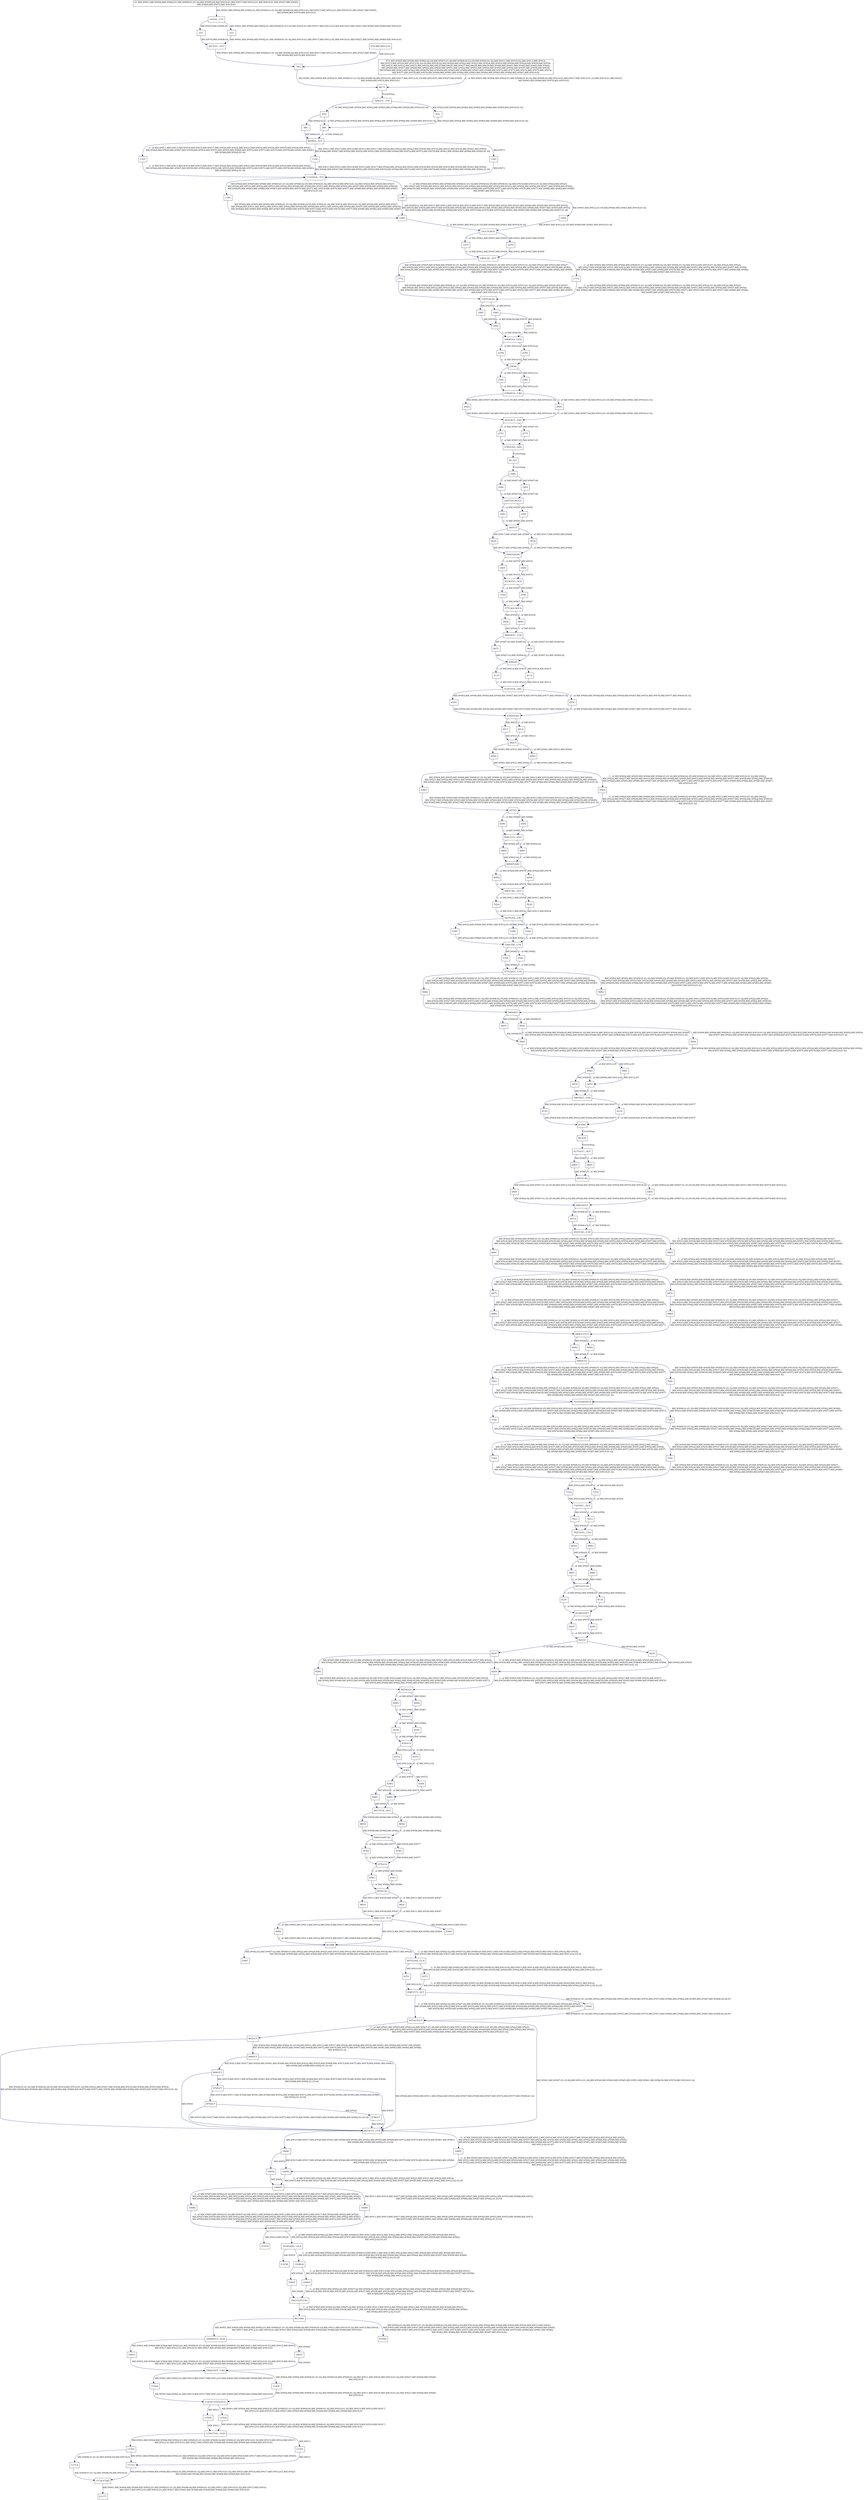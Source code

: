 digraph G {
  "865A" [shape=box, ];
  "1170C" [shape=box, ];
  "441T" [shape=box, ];
  "879TCAC" [shape=box, ];
  "339C" [shape=box, ];
  "184C" [shape=box, ];
  "185C" [shape=box, ];
  "350T" [shape=box, ];
  "S1-MICA*001;MICA*004;MICA*002:01;MICA*008:01:01-02;MICA*008:04;MICA*010:01;MICA*017;MICA*012:01;MICA*018:01;MICA*027;MICA*045;
MICA*069;MICA*070;MICA*019:01" [
  shape=box, ];
  "110T" [shape=box, ];
  "651A" [shape=box, ];
  "865G" [shape=box, ];
  "539CTAT...CTA" [shape=box, ];
  "883G" [shape=box, ];
  "733C" [shape=box, ];
  "522A" [shape=box, ];
  "140A" [shape=box, ];
  "495G" [shape=box, ];
  "263GACT...GAA" [shape=box, ];
  "343G" [shape=box, ];
  "613G" [shape=box, ];
  "435G" [shape=box, ];
  "1092GAGT...CAG" [shape=box, ];
  "645T" [shape=box, ];
  "761C" [shape=box, ];
  "874A" [shape=box, ];
  "824A" [shape=box, ];
  "700T" [shape=box, ];
  "833A" [shape=box, ];
  "457TG" [shape=box, ];
  "874G" [shape=box, ];
  "820T" [shape=box, ];
  "689GCTTCT" [shape=box, ];
  "139T" [shape=box, ];
  "966GCT" [shape=box, ];
  "825AGGA" [shape=box, ];
  "824G" [shape=box, ];
  "688A" [shape=box, ];
  "806T" [shape=box, ];
  "239AAGA...CAG" [shape=box, ];
  "840T" [shape=box, ];
  "70G" [shape=box, ];
  "1049AGCT...GGA" [shape=box, ];
  "688G" [shape=box, ];
  "652TCAG...CAT" [shape=box, ];
  "1006TC" [shape=box, ];
  "667ACCG...TTC" [shape=box, ];
  "884CTGT...TCT" [shape=box, ];
  "523TGAA...CAC" [shape=box, ];
  "488A" [shape=box, ];
  "E1019" [shape=box, ];
  "829G" [shape=box, ];
  "717CTGG...GGG" [shape=box, ];
  "695G" [shape=box, ];
  "838A" [shape=box, ];
  "813C" [shape=box, ];
  "444A" [shape=box, ];
  "598TAGT...GAA" [shape=box, ];
  "329C" [shape=box, ];
  "804A" [shape=box, ];
  "177A" [shape=box, ];
  "830AGG" [shape=box, ];
  "696TCCC" [shape=box, ];
  "407T" [shape=box, ];
  "488C" [shape=box, ];
  "B4-1048" [shape=box, ];
  "1170T" [shape=box, ];
  "895G" [shape=box, ];
  "456G" [shape=box, ];
  "B3-896" [shape=box, ];
  "88T" [shape=box, ];
  "1040T" [shape=box, ];
  "617TGCC...ACC" [shape=box, ];
  "957GCTGCT" [shape=box, ];
  "807GGCCAC" [shape=box, ];
  "875GCA" [shape=box, ];
  "412GGGA...AAC" [shape=box, ];
  "1142A" [shape=box, ];
  "186AGAA...GGG" [shape=box, ];
  "805G" [shape=box, ];
  "595G" [shape=box, ];
  "238T" [shape=box, ];
  "597A" [shape=box, ];
  "351AGGG...ACA" [shape=box, ];
  "147T" [shape=box, ];
  "1005A" [shape=box, ];
  "711ACTGA" [shape=box, ];
  "1040G" [shape=box, ];
  "21T" [shape=box, ];
  "878C" [shape=box, ];
  "700C" [shape=box, ];
  "588A" [shape=box, ];
  "344GGAGAT" [shape=box, ];
  "597G" [shape=box, ];
  "E897" [shape=box, ];
  "235A" [shape=box, ];
  "829A" [shape=box, ];
  "1004C" [shape=box, ];
  "613C" [shape=box, ];
  "386GAGC...CTA" [shape=box, ];
  "B2-616" [shape=box, ];
  "1019GAAG...GCA" [shape=box, ];
  "328G" [shape=box, ];
  "277C" [shape=box, ];
  "1091C" [shape=box, ];
  "687T" [shape=box, ];
  "821GC" [shape=box, ];
  "701GGAATATCA" [shape=box, ];
  "1041GGTCCAG" [shape=box, ];
  "841TTCA...AGC" [shape=box, ];
  "883C" [shape=box, ];
  "436TGGAG" [shape=box, ];
  "666C" [shape=box, ];
  "1009GTTGTTGTAA" [shape=box, ];
  "444G" [shape=box, ];
  "148ACAT...GCT" [shape=box, ];
  "814AGGATT" [shape=box, ];
  "823C" [shape=box, ];
  "645C" [shape=box, ];
  "978GCT" [shape=box, ];
  "820C" [shape=box, ];
  "1171A" [shape=box, ];
  "1005G" [shape=box, ];
  "147G" [shape=box, ];
  "834GCA" [shape=box, ];
  "839G" [shape=box, ];
  "593T" [shape=box, ];
  "938GTTT...GCT" [shape=box, ];
  "411G" [shape=box, ];
  "88C" [shape=box, ];
  "1091T" [shape=box, ];
  "641GCAG" [shape=box, ];
  "238C" [shape=box, ];
  "839A" [shape=box, ];
  "110G" [shape=box, ];
  "1143TCTTGGGTCC" [shape=box, ];
  "262A" [shape=box, ];
  "385A" [shape=box, ];
  "956G" [shape=box, ];
  "376A" [shape=box, ];
  "687C" [shape=box, ];
  "87G" [shape=box, ];
  "646GAGGC" [shape=box, ];
  "1153G" [shape=box, ];
  "460CCCA...GGC" [shape=box, ];
  "937C" [shape=box, ];
  "22CTGC...GCT" [shape=box, ];
  "593C" [shape=box, ];
  "897GGAA...CCA" [shape=box, ];
  "837A" [shape=box, ];
  "495A" [shape=box, ];
  "1008C" [shape=box, ];
  "538T" [shape=box, ];
  "588G" [shape=box, ];
  "E1049" [shape=box, ];
  "695A" [shape=box, ];
  "1171G" [shape=box, ];
  "E1177" [shape=box, ];
  "716G" [shape=box, ];
  "496TCAG...GCC" [shape=box, ];
  "963GCT" [shape=box, ];
  "E1038" [shape=box, ];
  "878T" [shape=box, ];
  "804G" [shape=box, ];
  "441A" [shape=box, ];
  "489ATGAAC" [shape=box, ];
  "376G" [shape=box, ];
  "594A" [shape=box, ];
  "139C" [shape=box, ];
  "89TATA...TCC" [shape=box, ];
  "823G" [shape=box, ];
  "B1-327" [shape=box, ];
  "640T" [shape=box, ];
  "277T" [shape=box, ];
  "716C" [shape=box, ];
  "340TCC" [shape=box, ];
  "141CTGAGG" [shape=box, ];
  "278GGAA...AAG" [shape=box, ];
  "459C" [shape=box, ];
  "937T" [shape=box, ];
  "330TTGCATTCC" [shape=box, ];
  "177G" [shape=box, ];
  "350G" [shape=box, ];
  "866GGAATCAC" [shape=box, ];
  "184G" [shape=box, ];
  "666T" [shape=box, ];
  "833C" [shape=box, ];
  "87C" [shape=box, ];
  "538G" [shape=box, ];
  "B0-71" [shape=box, ];
  "522G" [shape=box, ];
  "614AG" [shape=box, ];
  "1ATGG...CTT" [shape=box, ];
  "806C" [shape=box, ];
  "762GGGG...CTG" [shape=box, ];
  "710C" [shape=box, ];
  "S70-MICA*012:03" [shape=box, ];
  "459T" [shape=box, ];
  "385G" [shape=box, ];
  "S71-MICA*005;MICA*006;MICA*002:02-04;MICA*007:01-06;MICA*008:02-03,05;MICA*009:01-02;MICA*011;MICA*010:02;MICA*013;MICA*014;
MICA*015;MICA*016;MICA*012:02,04-05;MICA*018:02;MICA*020;MICA*022;MICA*023;MICA*024;MICA*025;MICA*026;MICA*028;MICA*029;MICA*030;
MICA*031;MICA*032;MICA*033;MICA*034;MICA*035;MICA*036;MICA*037;MICA*038;MICA*039;MICA*040;MICA*041;MICA*042;MICA*043;MICA*044;
MICA*046;MICA*047;MICA*048;MICA*049;MICA*050;MICA*051;MICA*052;MICA*053;MICA*054;MICA*055;MICA*056;MICA*057;MICA*058;MICA*059;
MICA*060;MICA*061;MICA*062;MICA*063N;MICA*064N;MICA*065;MICA*066;MICA*067;MICA*068;MICA*072;MICA*073;MICA*074;MICA*075;MICA*076;
MICA*077;MICA*078;MICA*079;MICA*080;MICA*081;MICA*082;MICA*083;MICA*084;MICA*085;MICA*086;MICA*087;MICA*019:02" [
  shape=box, ];
  "1172CCTAG" [shape=box, ];
  "235G" [shape=box, ];
  "594G" [shape=box, ];
  "1142C" [shape=box, ];
  "377CAGCACCA" [shape=box, ];
  "236AA" [shape=box, ];
  "710T" [shape=box, ];
  "1153A" [shape=box, ];
  "733G" [shape=box, ];
  "407C" [shape=box, ];
  "1008T" [shape=box, ];
  "975GCT" [shape=box, ];
  "E895" [shape=box, ];
  "813T" [shape=box, ];
  "589AATC" [shape=box, ];
  "761G" [shape=box, ];
  "140G" [shape=box, ];
  "329T" [shape=box, ];
  "185T" [shape=box, ];
  "411A" [shape=box, ];
  "576T" [shape=box, ];
  "840G" [shape=box, ];
  "110C" [shape=box, ];
  "651C" [shape=box, ];
  "442CT" [shape=box, ];
  "837G" [shape=box, ];
  "1154CTGG...GGG" [shape=box, ];
  "435C" [shape=box, ];
  "538A" [shape=box, ];
  "1004T" [shape=box, ];
  "343A" [shape=box, ];
  "596C" [shape=box, ];
  "262G" [shape=box, ];
  "596T" [shape=box, ];
  "21C" [shape=box, ];
  "456A" [shape=box, ];
  "969GCT" [shape=box, ];
  "972GCT" [shape=box, ];
  "408GAT" [shape=box, ];
  "981ATTT...CTA" [shape=box, ];
  "111GGGA...TCT" [shape=box, ];
  "72AGCC...TTC" [shape=box, ];
  "576C" [shape=box, ];
  "640C" [shape=box, ];
  "178TGACAG" [shape=box, ];
  "339T" [shape=box, ];
  "1038GA" [shape=box, ];
  "577GGCG...CTA" [shape=box, ];
  "734TATC...AGT" [shape=box, ];
  "445AGGA...ACA" [shape=box, ];
  
  
  edge [color="#001267", ];
  "865A" -> "866GGAATCAC" [label="MICA*058;MICA*060;MICA*062", ];
  "1170C" -> "1171A" [label="MICA*008:01:01-02;MICA*008:04;MICA*018:01", ];
  "1170C" -> "1171G" [label="MICA*001;MICA*004;MICA*006;MICA*002:01;MICA*009:01-02;MICA*010:01-02;MICA*015;MICA*016;MICA*017;MICA*012:01;MICA*027;MICA*045;
MICA*048;MICA*049;MICA*068;MICA*069;MICA*019:01",
                      ];
  "441T" -> "442CT" [label="MICA*033", ];
  "879TCAC" -> "883C" [label="C. of MICA*011;MICA*030;MICA*047", ];
  "879TCAC" -> "883G" [label="MICA*011;MICA*030;MICA*047", ];
  "339C" -> "340TCC" [label="C. of MICA*050", ];
  "184C" -> "185C" [label="MICA*070", ];
  "185C" -> "186AGAA...GGG" [label="C. of MICA*063N", ];
  "350T" -> "351AGGG...ACA" [label="C. of MICA*074", ];
  "S1-MICA*001;MICA*004;MICA*002:01;MICA*008:01:01-02;MICA*008:04;MICA*010:01;MICA*017;MICA*012:01;MICA*018:01;MICA*027;MICA*045;
MICA*069;MICA*070;MICA*019:01" -> "1ATGG...CTT" [
  label="MICA*001;MICA*004;MICA*002:01;MICA*008:01:01-02;MICA*008:04;MICA*010:01;MICA*017;MICA*012:01;MICA*018:01;MICA*027;MICA*045;
MICA*069;MICA*070;MICA*019:01",
  ];
  "110T" -> "111GGGA...TCT" [label="C. of MICA*011;MICA*013;MICA*014;MICA*015;MICA*017;MICA*020;MICA*022;MICA*023;MICA*030;MICA*034;MICA*035;MICA*036;MICA*041;
MICA*044;MICA*046;MICA*047;MICA*050;MICA*052;MICA*053;MICA*055;MICA*068;MICA*072;MICA*073;MICA*075;MICA*078;MICA*081;MICA*083;
MICA*086;MICA*002:01-04",
                             ];
  "651A" -> "652TCAG...CAT" [label="MICA*008:03", ];
  "865G" -> "866GGAATCAC" [label="C. of MICA*058;MICA*060;MICA*062", ];
  "539CTAT...CTA" -> "576C" [label="C. of MICA*082", ];
  "539CTAT...CTA" -> "576T" [label="MICA*082", ];
  "883G" -> "884CTGT...TCT" [label="MICA*011;MICA*030;MICA*047", ];
  "733C" -> "734TATC...AGT" [label="MICA*016;MICA*039", ];
  "522A" -> "523TGAA...CAC" [label="C. of MICA*011;MICA*034", ];
  "140A" -> "141CTGAGG" [label="MICA*001;MICA*012:01-05;MICA*060;MICA*061;MICA*018:01-02",
                         ];
  "495G" -> "496TCAG...GCC" [label="C. of MICA*029;MICA*078", ];
  "263GACT...GAA" -> "277C" [label="C. of MICA*007:05", ];
  "263GACT...GAA" -> "277T" [label="MICA*007:05", ];
  "343G" -> "344GGAGAT" [label="MICA*017;MICA*083;MICA*084", ];
  "613G" -> "614AG" [label="MICA*004;MICA*014;MICA*032;MICA*044;MICA*067;MICA*077",
                     ];
  "435G" -> "436TGGAG" [label="MICA*004;MICA*006;MICA*044;MICA*049;MICA*067;MICA*074;MICA*076;MICA*077;MICA*009:01-02",
                        ];
  "1092GAGT...CAG" -> "1142A" [label="MICA*001;MICA*002:01;MICA*015;MICA*017;MICA*012:01;MICA*045;MICA*068;MICA*069;MICA*018:01",
                               ];
  "1092GAGT...CAG" -> "1142C" [label="MICA*004;MICA*006;MICA*008:01:01-02;MICA*008:04;MICA*009:01-02;MICA*011;MICA*016;MICA*010:01-02;MICA*027;MICA*048;MICA*049;
MICA*019:01",
                               ];
  "645T" -> "646GAGGC" [label="MICA*002:02;MICA*007:01,03,05-06;MICA*012:04;MICA*026;MICA*045;MICA*051;MICA*059;MICA*079;MICA*018:02",
                        ];
  "761C" -> "762GGGG...CTG" [label="MICA*056", ];
  "874A" -> "875GCA" [label="C. of MICA*054;MICA*077", ];
  "824A" -> "825AGGA" [label="C. of MICA*005;MICA*008:01:01-02;MICA*008:02-05;MICA*013;MICA*016;MICA*010:01-02;MICA*022;MICA*027;MICA*033;MICA*035;MICA*037;
MICA*039;MICA*042;MICA*048;MICA*053;MICA*054;MICA*056;MICA*058;MICA*062;MICA*063N;MICA*064N;MICA*065;MICA*066;MICA*069;MICA*070;
MICA*073;MICA*076;MICA*080;MICA*082;MICA*085;MICA*087;MICA*019:01-02",
                       ];
  "700T" -> "701GGAATATCA" [label="C. of MICA*004;MICA*005;MICA*006;MICA*008:01:01-02;MICA*008:02-05;MICA*009:01-02;MICA*016;MICA*010:01-02;MICA*022;MICA*024;
MICA*027;MICA*033;MICA*034;MICA*035;MICA*037;MICA*038;MICA*039;MICA*042;MICA*044;MICA*048;MICA*049;MICA*053;MICA*054;MICA*056;
MICA*057;MICA*058;MICA*062;MICA*063N;MICA*064N;MICA*065;MICA*066;MICA*067;MICA*069;MICA*070;MICA*073;MICA*074;MICA*076;MICA*077;
MICA*080;MICA*082;MICA*085;MICA*087;MICA*019:01-02",
                            ];
  "833A" -> "834GCA" [label="C. of MICA*066", ];
  "457TG" -> "459C" [label="C. of MICA*086", ];
  "457TG" -> "459T" [label="MICA*086", ];
  "874G" -> "875GCA" [label="MICA*054;MICA*077", ];
  "820T" -> "821GC" [label="C. of MICA*079", ];
  "689GCTTCT" -> "695A" [label="C. of MICA*046", ];
  "689GCTTCT" -> "695G" [label="MICA*046", ];
  "139T" -> "140G" [label="MICA*004;MICA*005;MICA*006;MICA*008:01:01-02;MICA*008:02-05;MICA*009:01-02;MICA*016;MICA*010:01-02;MICA*024;MICA*025;MICA*027;
MICA*028;MICA*031;MICA*032;MICA*033;MICA*042;MICA*048;MICA*049;MICA*051;MICA*054;MICA*056;MICA*057;MICA*058;MICA*062;MICA*063N;
MICA*064N;MICA*065;MICA*066;MICA*067;MICA*069;MICA*070;MICA*073;MICA*074;MICA*076;MICA*077;MICA*080;MICA*082;MICA*085;MICA*087;
MICA*019:01-02",
                    ];
  "966GCT" -> "969GCT" [label="MICA*015;MICA*017;MICA*020;MICA*041;MICA*046;MICA*050;MICA*052;MICA*055;MICA*068;MICA*072;MICA*075;MICA*078;MICA*081;MICA*083;
MICA*084;MICA*086;MICA*002:01,03-04",
                        ];
  "966GCT" -> "981ATTT...CTA" [label="MICA*004;MICA*006;MICA*011;MICA*026;MICA*030;MICA*047;MICA*049;MICA*067;MICA*074;MICA*077;MICA*009:01-02",
                               ];
  "825AGGA" -> "829A" [label="MICA*061", ];
  "825AGGA" -> "829G" [label="C. of MICA*061", ];
  "824G" -> "825AGGA" [label="MICA*005;MICA*008:01:01-02;MICA*008:02-05;MICA*013;MICA*016;MICA*010:01-02;MICA*022;MICA*027;MICA*033;MICA*035;MICA*037;MICA*039;
MICA*042;MICA*048;MICA*053;MICA*054;MICA*056;MICA*058;MICA*062;MICA*063N;MICA*064N;MICA*065;MICA*066;MICA*069;MICA*070;MICA*073;
MICA*076;MICA*080;MICA*082;MICA*085;MICA*087;MICA*019:01-02",
                       ];
  "688A" -> "689GCTTCT" [label="MICA*004;MICA*005;MICA*006;MICA*008:01:01-02;MICA*008:02-05;MICA*009:01-02;MICA*016;MICA*010:01-02;MICA*022;MICA*024;MICA*027;
MICA*033;MICA*034;MICA*035;MICA*037;MICA*038;MICA*039;MICA*042;MICA*044;MICA*048;MICA*049;MICA*053;MICA*054;MICA*056;MICA*057;
MICA*058;MICA*062;MICA*063N;MICA*064N;MICA*065;MICA*066;MICA*067;MICA*069;MICA*070;MICA*073;MICA*074;MICA*076;MICA*077;MICA*080;
MICA*082;MICA*085;MICA*087;MICA*019:01-02",
                         ];
  "806T" -> "807GGCCAC" [label="C. of MICA*081", ];
  "239AAGA...CAG" -> "262A" [label="MICA*001;MICA*007:04;MICA*012:01-05;MICA*060;MICA*061;MICA*018:01-02",
                             ];
  "239AAGA...CAG" -> "262G" [label="C. of MICA*001;MICA*007:04;MICA*012:01-05;MICA*060;MICA*061;MICA*018:01-02",
                             ];
  "840T" -> "841TTCA...AGC" [label="MICA*043", ];
  "70G" -> "B0-71" [label="MICA*001;MICA*004;MICA*002:01;MICA*008:01:01-02;MICA*008:04;MICA*010:01;MICA*017;MICA*012:01,03;MICA*018:01;MICA*027;MICA*045;
MICA*069;MICA*070;MICA*019:01",
                    ];
  "1049AGCT...GGA" -> "1091C" [label="MICA*001;MICA*004;MICA*006;MICA*002:01;MICA*008:01:01-02;MICA*008:04;MICA*009:01-02;MICA*011;MICA*010:01-02;MICA*015;MICA*016;
MICA*017;MICA*012:01;MICA*018:01;MICA*027;MICA*045;MICA*048;MICA*068;MICA*069;MICA*019:01",
                               ];
  "1049AGCT...GGA" -> "1091T" [label="MICA*049", ];
  "688G" -> "689GCTTCT" [label="C. of MICA*004;MICA*005;MICA*006;MICA*008:01:01-02;MICA*008:02-05;MICA*009:01-02;MICA*016;MICA*010:01-02;MICA*022;MICA*024;
MICA*027;MICA*033;MICA*034;MICA*035;MICA*037;MICA*038;MICA*039;MICA*042;MICA*044;MICA*048;MICA*049;MICA*053;MICA*054;MICA*056;
MICA*057;MICA*058;MICA*062;MICA*063N;MICA*064N;MICA*065;MICA*066;MICA*067;MICA*069;MICA*070;MICA*073;MICA*074;MICA*076;MICA*077;
MICA*080;MICA*082;MICA*085;MICA*087;MICA*019:01-02",
                         ];
  "652TCAG...CAT" -> "666C" [label="MICA*004;MICA*006;MICA*008:01:01-02;MICA*008:02-05;MICA*009:01-02;MICA*016;MICA*010:01-02;MICA*022;MICA*024;MICA*027;MICA*033;
MICA*034;MICA*035;MICA*037;MICA*038;MICA*039;MICA*042;MICA*044;MICA*048;MICA*049;MICA*053;MICA*054;MICA*056;MICA*057;MICA*058;
MICA*062;MICA*063N;MICA*064N;MICA*065;MICA*066;MICA*067;MICA*069;MICA*070;MICA*073;MICA*074;MICA*076;MICA*077;MICA*080;MICA*082;
MICA*085;MICA*087;MICA*019:01-02",
                             ];
  "652TCAG...CAT" -> "666T" [label="C. of MICA*004;MICA*006;MICA*008:01:01-02;MICA*008:02-05;MICA*009:01-02;MICA*016;MICA*010:01-02;MICA*022;MICA*024;MICA*027;
MICA*033;MICA*034;MICA*035;MICA*037;MICA*038;MICA*039;MICA*042;MICA*044;MICA*048;MICA*049;MICA*053;MICA*054;MICA*056;MICA*057;
MICA*058;MICA*062;MICA*063N;MICA*064N;MICA*065;MICA*066;MICA*067;MICA*069;MICA*070;MICA*073;MICA*074;MICA*076;MICA*077;MICA*080;
MICA*082;MICA*085;MICA*087;MICA*019:01-02",
                             ];
  "1006TC" -> "1008C" [label="C. of MICA*005;MICA*002:01-04;MICA*007:02;MICA*011;MICA*008:03;MICA*013;MICA*014;MICA*015;MICA*017;MICA*020;MICA*022;MICA*024;
MICA*025;MICA*030;MICA*031;MICA*032;MICA*034;MICA*035;MICA*036;MICA*037;MICA*038;MICA*039;MICA*040;MICA*041;MICA*042;MICA*043;
MICA*044;MICA*046;MICA*047;MICA*050;MICA*052;MICA*055;MICA*057;MICA*059;MICA*060;MICA*062;MICA*068;MICA*072;MICA*075;MICA*078;
MICA*081;MICA*083;MICA*084;MICA*086;MICA*087;MICA*012:02-03,05",
                       ];
  "1006TC" -> "1008T" [label="MICA*011;MICA*015;MICA*017;MICA*020;MICA*030;MICA*041;MICA*043;MICA*046;MICA*047;MICA*050;MICA*052;MICA*055;MICA*068;MICA*072;
MICA*075;MICA*078;MICA*081;MICA*083;MICA*084;MICA*086;MICA*087;MICA*002:01,03-04",
                       ];
  "667ACCG...TTC" -> "687C" [label="MICA*004;MICA*005;MICA*006;MICA*008:01:01-02;MICA*008:02-05;MICA*009:01-02;MICA*016;MICA*010:01-02;MICA*022;MICA*024;MICA*027;
MICA*033;MICA*034;MICA*035;MICA*037;MICA*038;MICA*039;MICA*042;MICA*044;MICA*048;MICA*049;MICA*053;MICA*054;MICA*056;MICA*057;
MICA*058;MICA*062;MICA*063N;MICA*064N;MICA*065;MICA*066;MICA*067;MICA*069;MICA*070;MICA*073;MICA*074;MICA*076;MICA*077;MICA*080;
MICA*082;MICA*085;MICA*087;MICA*019:01-02",
                             ];
  "667ACCG...TTC" -> "687T" [label="C. of MICA*004;MICA*005;MICA*006;MICA*008:01:01-02;MICA*008:02-05;MICA*009:01-02;MICA*016;MICA*010:01-02;MICA*022;MICA*024;
MICA*027;MICA*033;MICA*034;MICA*035;MICA*037;MICA*038;MICA*039;MICA*042;MICA*044;MICA*048;MICA*049;MICA*053;MICA*054;MICA*056;
MICA*057;MICA*058;MICA*062;MICA*063N;MICA*064N;MICA*065;MICA*066;MICA*067;MICA*069;MICA*070;MICA*073;MICA*074;MICA*076;MICA*077;
MICA*080;MICA*082;MICA*085;MICA*087;MICA*019:01-02",
                             ];
  "884CTGT...TCT" -> "E895" [label="MICA*005;MICA*013;MICA*014", ];
  "884CTGT...TCT" -> "B3-896" [label="MICA*015;MICA*017;MICA*068;MICA*083;MICA*084",
                               ];
  "884CTGT...TCT" -> "895G" [label="C. of MICA*005;MICA*013;MICA*014;MICA*015;MICA*017;MICA*068;MICA*083;MICA*084",
                             ];
  "523TGAA...CAC" -> "538A" [label="C. of MICA*032;MICA*043;MICA*060;MICA*061;MICA*012:01-05",
                             ];
  "523TGAA...CAC" -> "538G" [label="MICA*043", ];
  "523TGAA...CAC" -> "538T" [label="MICA*032;MICA*060;MICA*061;MICA*012:01-05",
                             ];
  "488A" -> "489ATGAAC" [label="MICA*002:04", ];
  "829G" -> "830AGG" [label="C. of MICA*061", ];
  "717CTGG...GGG" -> "733C" [label="MICA*016;MICA*039", ];
  "717CTGG...GGG" -> "733G" [label="C. of MICA*016;MICA*039", ];
  "695G" -> "696TCCC" [label="MICA*046", ];
  "838A" -> "839A" [label="MICA*075", ];
  "838A" -> "839G" [label="C. of MICA*075", ];
  "813C" -> "814AGGATT" [label="C. of MICA*042;MICA*008:02", ];
  "444A" -> "445AGGA...ACA" [label="MICA*001;MICA*031;MICA*040", ];
  "598TAGT...GAA" -> "613C" [label="C. of MICA*004;MICA*014;MICA*032;MICA*044;MICA*067;MICA*077",
                             ];
  "598TAGT...GAA" -> "613G" [label="MICA*004;MICA*014;MICA*032;MICA*044;MICA*067;MICA*077",
                             ];
  "329C" -> "330TTGCATTCC" [label="C. of MICA*007:06", ];
  "804A" -> "805G" [label="MICA*064N", ];
  "177A" -> "178TGACAG" [label="MICA*004;MICA*005;MICA*006;MICA*008:01:01-02;MICA*008:02-05;MICA*009:01-02;MICA*016;MICA*010:01-02;MICA*024;MICA*025;MICA*027;
MICA*028;MICA*031;MICA*032;MICA*033;MICA*042;MICA*044;MICA*048;MICA*049;MICA*051;MICA*054;MICA*056;MICA*057;MICA*058;MICA*062;
MICA*063N;MICA*064N;MICA*065;MICA*066;MICA*067;MICA*069;MICA*070;MICA*073;MICA*074;MICA*076;MICA*077;MICA*080;MICA*082;MICA*085;
MICA*087;MICA*019:01-02",
                         ];
  "830AGG" -> "833A" [label="C. of MICA*066", ];
  "830AGG" -> "833C" [label="MICA*066", ];
  "696TCCC" -> "700C" [label="MICA*004;MICA*005;MICA*006;MICA*008:01:01-02;MICA*008:02-05;MICA*009:01-02;MICA*016;MICA*010:01-02;MICA*022;MICA*024;MICA*027;
MICA*033;MICA*034;MICA*035;MICA*037;MICA*038;MICA*039;MICA*042;MICA*044;MICA*048;MICA*049;MICA*053;MICA*054;MICA*056;MICA*057;
MICA*058;MICA*062;MICA*063N;MICA*064N;MICA*065;MICA*066;MICA*067;MICA*069;MICA*070;MICA*073;MICA*074;MICA*076;MICA*077;MICA*080;
MICA*082;MICA*085;MICA*087;MICA*019:01-02",
                       ];
  "696TCCC" -> "700T" [label="C. of MICA*004;MICA*005;MICA*006;MICA*008:01:01-02;MICA*008:02-05;MICA*009:01-02;MICA*016;MICA*010:01-02;MICA*022;MICA*024;
MICA*027;MICA*033;MICA*034;MICA*035;MICA*037;MICA*038;MICA*039;MICA*042;MICA*044;MICA*048;MICA*049;MICA*053;MICA*054;MICA*056;
MICA*057;MICA*058;MICA*062;MICA*063N;MICA*064N;MICA*065;MICA*066;MICA*067;MICA*069;MICA*070;MICA*073;MICA*074;MICA*076;MICA*077;
MICA*080;MICA*082;MICA*085;MICA*087;MICA*019:01-02",
                       ];
  "407T" -> "408GAT" [label="MICA*007:03;MICA*009:02", ];
  "488C" -> "489ATGAAC" [label="C. of MICA*002:04", ];
  "B4-1048" -> "E1049" [label="MICA*002:03-04;MICA*007:01,03-06;MICA*008:02,05;MICA*012:04;MICA*018:02;MICA*020;MICA*026;MICA*029;MICA*030;MICA*033;MICA*041;
MICA*043;MICA*046;MICA*047;MICA*050;MICA*051;MICA*052;MICA*053;MICA*054;MICA*056;MICA*058;MICA*061;MICA*063N;MICA*064N;MICA*065;
MICA*066;MICA*067;MICA*070;MICA*072;MICA*073;MICA*074;MICA*075;MICA*076;MICA*077;MICA*078;MICA*079;MICA*080;MICA*081;MICA*082;
MICA*083;MICA*084;MICA*085;MICA*086;MICA*087;MICA*019:02",
                        ];
  "B4-1048" -> "1049AGCT...GGA" [label="MICA*001;MICA*004;MICA*006;MICA*002:01;MICA*008:01:01-02;MICA*008:04;MICA*009:01-02;MICA*011;MICA*010:01-02;MICA*015;MICA*016;
MICA*017;MICA*012:01;MICA*018:01;MICA*027;MICA*045;MICA*048;MICA*049;MICA*068;MICA*069;MICA*019:01",
                                 ];
  "1170T" -> "1171G" [label="MICA*011", ];
  "895G" -> "B3-896" [label="C. of MICA*005;MICA*013;MICA*014;MICA*015;MICA*017;MICA*068;MICA*083;MICA*084",
                      ];
  "456G" -> "457TG" [label="MICA*004;MICA*005;MICA*006;MICA*008:01:01-02;MICA*008:02-05;MICA*009:01-02;MICA*013;MICA*016;MICA*010:01-02;MICA*022;MICA*024;
MICA*027;MICA*028;MICA*033;MICA*044;MICA*048;MICA*049;MICA*053;MICA*054;MICA*056;MICA*057;MICA*058;MICA*062;MICA*063N;MICA*064N;
MICA*065;MICA*066;MICA*067;MICA*069;MICA*070;MICA*073;MICA*074;MICA*076;MICA*077;MICA*080;MICA*082;MICA*085;MICA*087;MICA*019:01-02",
                     ];
  "B3-896" -> "E897" [label="MICA*002:02;MICA*007:02;MICA*008:03;MICA*022;MICA*024;MICA*025;MICA*031;MICA*032;MICA*034;MICA*035;MICA*036;MICA*037;MICA*038;
MICA*039;MICA*040;MICA*042;MICA*044;MICA*057;MICA*059;MICA*060;MICA*062;MICA*012:02-03,05",
                      ];
  "B3-896" -> "897GGAA...CCA" [label="C. of MICA*005;MICA*002:02;MICA*007:02;MICA*008:03;MICA*013;MICA*014;MICA*022;MICA*024;MICA*025;MICA*031;MICA*032;MICA*034;
MICA*035;MICA*036;MICA*037;MICA*038;MICA*039;MICA*040;MICA*042;MICA*044;MICA*057;MICA*059;MICA*060;MICA*062;MICA*012:02-03,05",
                               ];
  "88T" -> "89TATA...TCC" [label="C. of MICA*002:03", ];
  "1040T" -> "1041GGTCCAG" [label="MICA*048", ];
  "617TGCC...ACC" -> "640C" [label="C. of MICA*065", ];
  "617TGCC...ACC" -> "640T" [label="MICA*065", ];
  "957GCTGCT" -> "963GCT" [label="C. of MICA*001;MICA*005;MICA*002:02;MICA*007:01-06;MICA*008:03;MICA*013;MICA*014;MICA*012:01-05;MICA*022;MICA*024;MICA*025;
MICA*029;MICA*031;MICA*032;MICA*034;MICA*035;MICA*036;MICA*037;MICA*038;MICA*039;MICA*040;MICA*042;MICA*043;MICA*044;MICA*045;
MICA*051;MICA*057;MICA*059;MICA*060;MICA*061;MICA*062;MICA*063N;MICA*079;MICA*018:01-02",
                           ];
  "957GCTGCT" -> "981ATTT...CTA" [label="MICA*001;MICA*007:01,03-06;MICA*012:01,04;MICA*029;MICA*043;MICA*045;MICA*051;MICA*061;MICA*063N;MICA*079;MICA*018:01-02",
                                  ];
  "807GGCCAC" -> "813C" [label="C. of MICA*042;MICA*008:02", ];
  "807GGCCAC" -> "813T" [label="MICA*042;MICA*008:02", ];
  "875GCA" -> "878C" [label="C. of MICA*080", ];
  "875GCA" -> "878T" [label="MICA*080", ];
  "412GGGA...AAC" -> "435C" [label="C. of MICA*004;MICA*006;MICA*044;MICA*049;MICA*067;MICA*074;MICA*076;MICA*077;MICA*009:01-02",
                             ];
  "412GGGA...AAC" -> "435G" [label="MICA*004;MICA*006;MICA*044;MICA*049;MICA*067;MICA*074;MICA*076;MICA*077;MICA*009:01-02",
                             ];
  "1142A" -> "1143TCTTGGGTCC" [label="MICA*001;MICA*002:01;MICA*015;MICA*017;MICA*012:01;MICA*045;MICA*068;MICA*069;MICA*018:01",
                               ];
  "186AGAA...GGG" -> "235A" [label="C. of MICA*019:02", ];
  "186AGAA...GGG" -> "235G" [label="MICA*019:02", ];
  "805G" -> "806C" [label="MICA*081", ];
  "805G" -> "806T" [label="C. of MICA*081", ];
  "595G" -> "596C" [label="C. of MICA*012:05", ];
  "595G" -> "596T" [label="MICA*012:05", ];
  "238T" -> "239AAGA...CAG" [label="C. of MICA*012:03", ];
  "597A" -> "598TAGT...GAA" [label="MICA*006", ];
  "351AGGG...ACA" -> "376A" [label="C. of MICA*067", ];
  "351AGGG...ACA" -> "376G" [label="MICA*067", ];
  "147T" -> "148ACAT...GCT" [label="C. of MICA*041;MICA*047;MICA*059", ];
  "1005A" -> "1006TC" [label="MICA*052", ];
  "711ACTGA" -> "716C" [label="MICA*004;MICA*005;MICA*006;MICA*008:01:01-02;MICA*008:02-05;MICA*009:01-02;MICA*016;MICA*010:01-02;MICA*022;MICA*024;MICA*027;
MICA*033;MICA*034;MICA*035;MICA*037;MICA*038;MICA*039;MICA*042;MICA*044;MICA*048;MICA*049;MICA*053;MICA*054;MICA*056;MICA*057;
MICA*058;MICA*062;MICA*063N;MICA*064N;MICA*065;MICA*066;MICA*067;MICA*069;MICA*070;MICA*073;MICA*074;MICA*076;MICA*077;MICA*080;
MICA*082;MICA*085;MICA*087;MICA*019:01-02",
                        ];
  "711ACTGA" -> "716G" [label="C. of MICA*004;MICA*005;MICA*006;MICA*008:01:01-02;MICA*008:02-05;MICA*009:01-02;MICA*016;MICA*010:01-02;MICA*022;MICA*024;
MICA*027;MICA*033;MICA*034;MICA*035;MICA*037;MICA*038;MICA*039;MICA*042;MICA*044;MICA*048;MICA*049;MICA*053;MICA*054;MICA*056;
MICA*057;MICA*058;MICA*062;MICA*063N;MICA*064N;MICA*065;MICA*066;MICA*067;MICA*069;MICA*070;MICA*073;MICA*074;MICA*076;MICA*077;
MICA*080;MICA*082;MICA*085;MICA*087;MICA*019:01-02",
                        ];
  "1040G" -> "1041GGTCCAG" [label="C. of MICA*005;MICA*002:02;MICA*007:02;MICA*008:03;MICA*013;MICA*014;MICA*022;MICA*023;MICA*024;MICA*025;MICA*028;MICA*031;
MICA*032;MICA*034;MICA*035;MICA*036;MICA*037;MICA*038;MICA*039;MICA*040;MICA*042;MICA*044;MICA*048;MICA*055;MICA*057;MICA*059;
MICA*060;MICA*062;MICA*012:02-03,05",
                            ];
  "21T" -> "22CTGC...GCT" [label="MICA*070;MICA*008:04", ];
  "878C" -> "879TCAC" [label="C. of MICA*080", ];
  "700C" -> "701GGAATATCA" [label="MICA*004;MICA*005;MICA*006;MICA*008:01:01-02;MICA*008:02-05;MICA*009:01-02;MICA*016;MICA*010:01-02;MICA*022;MICA*024;MICA*027;
MICA*033;MICA*034;MICA*035;MICA*037;MICA*038;MICA*039;MICA*042;MICA*044;MICA*048;MICA*049;MICA*053;MICA*054;MICA*056;MICA*057;
MICA*058;MICA*062;MICA*063N;MICA*064N;MICA*065;MICA*066;MICA*067;MICA*069;MICA*070;MICA*073;MICA*074;MICA*076;MICA*077;MICA*080;
MICA*082;MICA*085;MICA*087;MICA*019:01-02",
                            ];
  "588A" -> "589AATC" [label="C. of MICA*004;MICA*006;MICA*008:01:01-02;MICA*008:02-05;MICA*009:01-02;MICA*013;MICA*014;MICA*016;MICA*010:01-02;MICA*022;
MICA*024;MICA*027;MICA*028;MICA*033;MICA*036;MICA*044;MICA*048;MICA*049;MICA*053;MICA*054;MICA*056;MICA*057;MICA*058;MICA*062;
MICA*063N;MICA*064N;MICA*065;MICA*066;MICA*067;MICA*069;MICA*070;MICA*073;MICA*074;MICA*076;MICA*077;MICA*080;MICA*082;MICA*083;
MICA*085;MICA*087;MICA*019:01-02",
                       ];
  "344GGAGAT" -> "350G" [label="MICA*074", ];
  "344GGAGAT" -> "350T" [label="C. of MICA*074", ];
  "597G" -> "598TAGT...GAA" [label="C. of MICA*006", ];
  "235A" -> "236AA" [label="C. of MICA*019:02", ];
  "829A" -> "830AGG" [label="MICA*061", ];
  "1004C" -> "1005A" [label="MICA*052", ];
  "1004C" -> "1005G" [label="MICA*015;MICA*017;MICA*020;MICA*041;MICA*046;MICA*050;MICA*055;MICA*068;MICA*072;MICA*075;MICA*078;MICA*081;MICA*083;MICA*084;
MICA*086;MICA*002:01,03-04",
                      ];
  "613C" -> "614AG" [label="C. of MICA*004;MICA*014;MICA*032;MICA*044;MICA*067;MICA*077",
                     ];
  "386GAGC...CTA" -> "407C" [label="C. of MICA*007:03;MICA*009:02", ];
  "386GAGC...CTA" -> "407T" [label="MICA*007:03;MICA*009:02", ];
  "B2-616" -> "617TGCC...ACC" [label="Everything", ];
  "1019GAAG...GCA" -> "E1038" [label="MICA*055", ];
  "1019GAAG...GCA" -> "1038GA" [label="C. of MICA*005;MICA*002:02;MICA*007:02;MICA*008:03;MICA*013;MICA*014;MICA*022;MICA*023;MICA*024;MICA*025;MICA*028;MICA*031;
MICA*032;MICA*034;MICA*035;MICA*036;MICA*037;MICA*038;MICA*039;MICA*040;MICA*042;MICA*044;MICA*055;MICA*057;MICA*059;MICA*060;
MICA*062;MICA*012:02-03,05",
                                ];
  "328G" -> "329C" [label="C. of MICA*007:06", ];
  "328G" -> "329T" [label="MICA*007:06", ];
  "277C" -> "278GGAA...AAG" [label="C. of MICA*007:05", ];
  "1091C" -> "1092GAGT...CAG" [label="MICA*001;MICA*004;MICA*006;MICA*002:01;MICA*008:01:01-02;MICA*008:04;MICA*009:01-02;MICA*011;MICA*010:01-02;MICA*015;MICA*016;
MICA*017;MICA*012:01;MICA*018:01;MICA*027;MICA*045;MICA*048;MICA*068;MICA*069;MICA*019:01",
                               ];
  "687T" -> "688G" [label="C. of MICA*004;MICA*005;MICA*006;MICA*008:01:01-02;MICA*008:02-05;MICA*009:01-02;MICA*016;MICA*010:01-02;MICA*022;MICA*024;
MICA*027;MICA*033;MICA*034;MICA*035;MICA*037;MICA*038;MICA*039;MICA*042;MICA*044;MICA*048;MICA*049;MICA*053;MICA*054;MICA*056;
MICA*057;MICA*058;MICA*062;MICA*063N;MICA*064N;MICA*065;MICA*066;MICA*067;MICA*069;MICA*070;MICA*073;MICA*074;MICA*076;MICA*077;
MICA*080;MICA*082;MICA*085;MICA*087;MICA*019:01-02",
                    ];
  "821GC" -> "823C" [label="C. of MICA*045;MICA*059", ];
  "821GC" -> "823G" [label="MICA*045;MICA*059", ];
  "701GGAATATCA" -> "710C" [label="C. of MICA*008:01:01-02;MICA*008:02-05;MICA*016;MICA*010:01-02;MICA*022;MICA*027;MICA*033;MICA*035;MICA*037;MICA*039;MICA*042;
MICA*048;MICA*053;MICA*054;MICA*056;MICA*057;MICA*058;MICA*062;MICA*063N;MICA*064N;MICA*065;MICA*066;MICA*069;MICA*070;MICA*073;
MICA*076;MICA*080;MICA*082;MICA*087;MICA*019:01-02",
                            ];
  "701GGAATATCA" -> "710T" [label="MICA*008:01:01-02;MICA*008:02-05;MICA*016;MICA*010:01-02;MICA*022;MICA*027;MICA*033;MICA*035;MICA*037;MICA*039;MICA*042;MICA*048;
MICA*053;MICA*054;MICA*056;MICA*057;MICA*058;MICA*062;MICA*063N;MICA*064N;MICA*065;MICA*066;MICA*069;MICA*070;MICA*073;MICA*076;
MICA*080;MICA*082;MICA*087;MICA*019:01-02",
                            ];
  "1041GGTCCAG" -> "B4-1048" [label="C. of MICA*005;MICA*002:02;MICA*007:02;MICA*008:03;MICA*013;MICA*014;MICA*022;MICA*023;MICA*024;MICA*025;MICA*028;MICA*031;
MICA*032;MICA*034;MICA*035;MICA*036;MICA*037;MICA*038;MICA*039;MICA*040;MICA*042;MICA*044;MICA*055;MICA*057;MICA*059;MICA*060;
MICA*062;MICA*012:02-03,05",
                              ];
  "841TTCA...AGC" -> "865A" [label="MICA*058;MICA*060;MICA*062", ];
  "841TTCA...AGC" -> "865G" [label="C. of MICA*058;MICA*060;MICA*062", ];
  "883C" -> "884CTGT...TCT" [label="C. of MICA*011;MICA*030;MICA*047", ];
  "436TGGAG" -> "441A" [label="C. of MICA*033", ];
  "436TGGAG" -> "441T" [label="MICA*033", ];
  "666C" -> "667ACCG...TTC" [label="MICA*004;MICA*006;MICA*008:01:01-02;MICA*008:02-05;MICA*009:01-02;MICA*016;MICA*010:01-02;MICA*022;MICA*024;MICA*027;MICA*033;
MICA*034;MICA*035;MICA*037;MICA*038;MICA*039;MICA*042;MICA*044;MICA*048;MICA*049;MICA*053;MICA*054;MICA*056;MICA*057;MICA*058;
MICA*062;MICA*063N;MICA*064N;MICA*065;MICA*066;MICA*067;MICA*069;MICA*070;MICA*073;MICA*074;MICA*076;MICA*077;MICA*080;MICA*082;
MICA*085;MICA*087;MICA*019:01-02",
                             ];
  "1009GTTGTTGTAA" -> "E1019" [label="MICA*023;MICA*028", ];
  "1009GTTGTTGTAA" -> "1019GAAG...GCA" [label="C. of MICA*005;MICA*002:02;MICA*007:02;MICA*008:03;MICA*013;MICA*014;MICA*022;MICA*023;MICA*024;MICA*025;MICA*028;MICA*031;
MICA*032;MICA*034;MICA*035;MICA*036;MICA*037;MICA*038;MICA*039;MICA*040;MICA*042;MICA*044;MICA*057;MICA*059;MICA*060;MICA*062;
MICA*012:02-03,05",
                                        ];
  "444G" -> "445AGGA...ACA" [label="C. of MICA*001;MICA*031;MICA*040", ];
  "148ACAT...GCT" -> "177A" [label="MICA*004;MICA*005;MICA*006;MICA*008:01:01-02;MICA*008:02-05;MICA*009:01-02;MICA*016;MICA*010:01-02;MICA*024;MICA*025;MICA*027;
MICA*028;MICA*031;MICA*032;MICA*033;MICA*042;MICA*044;MICA*048;MICA*049;MICA*051;MICA*054;MICA*056;MICA*057;MICA*058;MICA*062;
MICA*063N;MICA*064N;MICA*065;MICA*066;MICA*067;MICA*069;MICA*070;MICA*073;MICA*074;MICA*076;MICA*077;MICA*080;MICA*082;MICA*085;
MICA*087;MICA*019:01-02",
                             ];
  "148ACAT...GCT" -> "177G" [label="C. of MICA*004;MICA*005;MICA*006;MICA*008:01:01-02;MICA*008:02-05;MICA*009:01-02;MICA*016;MICA*010:01-02;MICA*024;MICA*025;
MICA*027;MICA*028;MICA*031;MICA*032;MICA*033;MICA*042;MICA*044;MICA*048;MICA*049;MICA*051;MICA*054;MICA*056;MICA*057;MICA*058;
MICA*062;MICA*063N;MICA*064N;MICA*065;MICA*066;MICA*067;MICA*069;MICA*070;MICA*073;MICA*074;MICA*076;MICA*077;MICA*080;MICA*082;
MICA*085;MICA*087;MICA*019:01-02",
                             ];
  "814AGGATT" -> "820C" [label="MICA*079", ];
  "814AGGATT" -> "820T" [label="C. of MICA*079", ];
  "823C" -> "824A" [label="C. of MICA*005;MICA*008:01:01-02;MICA*008:02-05;MICA*013;MICA*016;MICA*010:01-02;MICA*022;MICA*027;MICA*033;MICA*035;MICA*037;
MICA*039;MICA*042;MICA*045;MICA*048;MICA*053;MICA*054;MICA*056;MICA*058;MICA*059;MICA*062;MICA*063N;MICA*064N;MICA*065;MICA*066;
MICA*069;MICA*070;MICA*073;MICA*076;MICA*080;MICA*082;MICA*085;MICA*087;MICA*019:01-02",
                    ];
  "823C" -> "824G" [label="MICA*005;MICA*008:01:01-02;MICA*008:02-05;MICA*013;MICA*016;MICA*010:01-02;MICA*022;MICA*027;MICA*033;MICA*035;MICA*037;MICA*039;
MICA*042;MICA*048;MICA*053;MICA*054;MICA*056;MICA*058;MICA*062;MICA*063N;MICA*064N;MICA*065;MICA*066;MICA*069;MICA*070;MICA*073;
MICA*076;MICA*080;MICA*082;MICA*085;MICA*087;MICA*019:01-02",
                    ];
  "645C" -> "646GAGGC" [label="C. of MICA*002:02;MICA*007:01,03,05-06;MICA*012:04;MICA*026;MICA*045;MICA*051;MICA*059;MICA*079;MICA*018:02",
                        ];
  "978GCT" -> "981ATTT...CTA" [label="MICA*020", ];
  "820C" -> "821GC" [label="MICA*079", ];
  "1171A" -> "1172CCTAG" [label="MICA*008:01:01-02;MICA*008:04;MICA*018:01", ];
  "1005G" -> "1006TC" [label="C. of MICA*005;MICA*002:02;MICA*007:02;MICA*008:03;MICA*013;MICA*014;MICA*022;MICA*024;MICA*025;MICA*031;MICA*032;MICA*034;
MICA*035;MICA*036;MICA*037;MICA*038;MICA*039;MICA*040;MICA*042;MICA*044;MICA*052;MICA*057;MICA*059;MICA*060;MICA*062;MICA*012:02-03,05",
                       ];
  "147G" -> "148ACAT...GCT" [label="MICA*041;MICA*047;MICA*059", ];
  "834GCA" -> "837A" [label="MICA*012:02", ];
  "834GCA" -> "837G" [label="C. of MICA*012:02", ];
  "839G" -> "840G" [label="C. of MICA*043;MICA*075", ];
  "839G" -> "840T" [label="MICA*043", ];
  "593T" -> "594G" [label="MICA*008:05", ];
  "938GTTT...GCT" -> "956G" [label="MICA*008:01:01-02;MICA*023;MICA*028;MICA*053;MICA*058;MICA*070;MICA*073;MICA*080;MICA*082;MICA*085;MICA*087;MICA*008:02,04-05",
                             ];
  "938GTTT...GCT" -> "957GCTGCT" [label="C. of MICA*005;MICA*002:02;MICA*007:02;MICA*008:01:01-02;MICA*008:02-05;MICA*013;MICA*014;MICA*022;MICA*023;MICA*024;MICA*025;
MICA*028;MICA*031;MICA*032;MICA*034;MICA*035;MICA*036;MICA*037;MICA*038;MICA*039;MICA*040;MICA*042;MICA*044;MICA*053;MICA*057;
MICA*058;MICA*059;MICA*060;MICA*062;MICA*070;MICA*073;MICA*080;MICA*082;MICA*085;MICA*087;MICA*012:02-03,05",
                                  ];
  "411G" -> "412GGGA...AAC" [label="C. of MICA*014;MICA*015", ];
  "88C" -> "89TATA...TCC" [label="MICA*002:03", ];
  "1091T" -> "1092GAGT...CAG" [label="MICA*049", ];
  "641GCAG" -> "645C" [label="C. of MICA*002:02;MICA*007:01,03,05-06;MICA*012:04;MICA*026;MICA*045;MICA*051;MICA*059;MICA*079;MICA*018:02",
                       ];
  "641GCAG" -> "645T" [label="MICA*002:02;MICA*007:01,03,05-06;MICA*012:04;MICA*026;MICA*045;MICA*051;MICA*059;MICA*079;MICA*018:02",
                       ];
  "238C" -> "239AAGA...CAG" [label="MICA*012:03", ];
  "839A" -> "840G" [label="MICA*075", ];
  "110G" -> "111GGGA...TCT" [label="MICA*011;MICA*013;MICA*014;MICA*015;MICA*017;MICA*020;MICA*022;MICA*023;MICA*030;MICA*034;MICA*035;MICA*036;MICA*041;MICA*044;
MICA*046;MICA*047;MICA*050;MICA*052;MICA*053;MICA*055;MICA*068;MICA*072;MICA*075;MICA*078;MICA*081;MICA*083;MICA*086;MICA*002:01-04",
                             ];
  "1143TCTTGGGTCC" -> "1153A" [label="MICA*001;MICA*004;MICA*006;MICA*002:01;MICA*008:01:01-02;MICA*008:04;MICA*009:01-02;MICA*010:01-02;MICA*015;MICA*016;MICA*017;
MICA*012:01;MICA*018:01;MICA*027;MICA*045;MICA*048;MICA*049;MICA*068;MICA*069;MICA*019:01",
                               ];
  "1143TCTTGGGTCC" -> "1153G" [label="MICA*011", ];
  "262A" -> "263GACT...GAA" [label="MICA*001;MICA*007:04;MICA*012:01-05;MICA*060;MICA*061;MICA*018:01-02",
                             ];
  "385A" -> "386GAGC...CTA" [label="MICA*036", ];
  "956G" -> "957GCTGCT" [label="MICA*008:01:01-02;MICA*023;MICA*028;MICA*053;MICA*058;MICA*070;MICA*073;MICA*080;MICA*082;MICA*085;MICA*087;MICA*008:02,04-05",
                         ];
  "376A" -> "377CAGCACCA" [label="C. of MICA*067", ];
  "687C" -> "688A" [label="MICA*004;MICA*005;MICA*006;MICA*008:01:01-02;MICA*008:02-05;MICA*009:01-02;MICA*016;MICA*010:01-02;MICA*022;MICA*024;MICA*027;
MICA*033;MICA*034;MICA*035;MICA*037;MICA*038;MICA*039;MICA*042;MICA*044;MICA*048;MICA*049;MICA*053;MICA*054;MICA*056;MICA*057;
MICA*058;MICA*062;MICA*063N;MICA*064N;MICA*065;MICA*066;MICA*067;MICA*069;MICA*070;MICA*073;MICA*074;MICA*076;MICA*077;MICA*080;
MICA*082;MICA*085;MICA*087;MICA*019:01-02",
                    ];
  "87G" -> "88C" [label="MICA*002:03", ];
  "87G" -> "88T" [label="C. of MICA*002:03;MICA*025;MICA*054;MICA*062;MICA*065;MICA*066;MICA*069;MICA*010:01-02",
                  ];
  "646GAGGC" -> "651A" [label="MICA*008:03", ];
  "646GAGGC" -> "651C" [label="C. of MICA*008:03", ];
  "1153G" -> "1154CTGG...GGG" [label="MICA*011", ];
  "460CCCA...GGC" -> "488A" [label="MICA*002:04", ];
  "460CCCA...GGC" -> "488C" [label="C. of MICA*002:04", ];
  "937C" -> "938GTTT...GCT" [label="MICA*010:02", ];
  "22CTGC...GCT" -> "70G" [label="MICA*001;MICA*004;MICA*002:01;MICA*008:01:01-02;MICA*008:04;MICA*010:01;MICA*017;MICA*012:01;MICA*018:01;MICA*027;MICA*045;
MICA*069;MICA*070;MICA*019:01",
                           ];
  "593C" -> "594A" [label="MICA*004;MICA*006;MICA*009:01-02;MICA*016;MICA*010:01-02;MICA*022;MICA*032;MICA*033;MICA*036;MICA*044;MICA*049;MICA*054;MICA*056;
MICA*057;MICA*062;MICA*065;MICA*066;MICA*067;MICA*069;MICA*072;MICA*074;MICA*076;MICA*077;MICA*019:01-02",
                    ];
  "593C" -> "594G" [label="C. of MICA*004;MICA*006;MICA*008:05;MICA*009:01-02;MICA*016;MICA*010:01-02;MICA*022;MICA*032;MICA*033;MICA*036;MICA*044;MICA*049;
MICA*054;MICA*056;MICA*057;MICA*062;MICA*065;MICA*066;MICA*067;MICA*069;MICA*072;MICA*074;MICA*076;MICA*077;MICA*019:01-02",
                    ];
  "897GGAA...CCA" -> "937C" [label="MICA*010:02", ];
  "897GGAA...CCA" -> "937T" [label="C. of MICA*005;MICA*002:02;MICA*007:02;MICA*008:03;MICA*010:02;MICA*013;MICA*014;MICA*022;MICA*024;MICA*025;MICA*031;MICA*032;
MICA*034;MICA*035;MICA*036;MICA*037;MICA*038;MICA*039;MICA*040;MICA*042;MICA*044;MICA*057;MICA*059;MICA*060;MICA*062;MICA*012:02-03,05",
                             ];
  "837A" -> "838A" [label="MICA*012:02", ];
  "495A" -> "496TCAG...GCC" [label="MICA*029;MICA*078", ];
  "1008C" -> "1009GTTGTTGTAA" [label="C. of MICA*005;MICA*002:01-04;MICA*007:02;MICA*011;MICA*008:03;MICA*013;MICA*014;MICA*015;MICA*017;MICA*020;MICA*022;MICA*024;
MICA*025;MICA*030;MICA*031;MICA*032;MICA*034;MICA*035;MICA*036;MICA*037;MICA*038;MICA*039;MICA*040;MICA*041;MICA*042;MICA*043;
MICA*044;MICA*046;MICA*047;MICA*050;MICA*052;MICA*055;MICA*057;MICA*059;MICA*060;MICA*062;MICA*068;MICA*072;MICA*075;MICA*078;
MICA*081;MICA*083;MICA*084;MICA*086;MICA*087;MICA*012:02-03,05",
                               ];
  "538T" -> "539CTAT...CTA" [label="MICA*032;MICA*060;MICA*061;MICA*012:01-05",
                             ];
  "588G" -> "589AATC" [label="MICA*004;MICA*006;MICA*008:01:01-02;MICA*008:02-05;MICA*009:01-02;MICA*013;MICA*014;MICA*016;MICA*010:01-02;MICA*022;MICA*024;
MICA*027;MICA*028;MICA*033;MICA*036;MICA*044;MICA*048;MICA*049;MICA*053;MICA*054;MICA*056;MICA*057;MICA*058;MICA*062;MICA*063N;
MICA*064N;MICA*065;MICA*066;MICA*067;MICA*069;MICA*070;MICA*073;MICA*074;MICA*076;MICA*077;MICA*080;MICA*082;MICA*083;MICA*085;
MICA*087;MICA*019:01-02",
                       ];
  "695A" -> "696TCCC" [label="C. of MICA*046", ];
  "1171G" -> "1172CCTAG" [label="MICA*001;MICA*004;MICA*006;MICA*002:01;MICA*009:01-02;MICA*011;MICA*010:01-02;MICA*015;MICA*016;MICA*017;MICA*012:01;MICA*027;
MICA*045;MICA*048;MICA*049;MICA*068;MICA*069;MICA*019:01",
                          ];
  "716G" -> "717CTGG...GGG" [label="C. of MICA*004;MICA*005;MICA*006;MICA*008:01:01-02;MICA*008:02-05;MICA*009:01-02;MICA*016;MICA*010:01-02;MICA*022;MICA*024;
MICA*027;MICA*033;MICA*034;MICA*035;MICA*037;MICA*038;MICA*039;MICA*042;MICA*044;MICA*048;MICA*049;MICA*053;MICA*054;MICA*056;
MICA*057;MICA*058;MICA*062;MICA*063N;MICA*064N;MICA*065;MICA*066;MICA*067;MICA*069;MICA*070;MICA*073;MICA*074;MICA*076;MICA*077;
MICA*080;MICA*082;MICA*085;MICA*087;MICA*019:01-02",
                             ];
  "496TCAG...GCC" -> "522A" [label="C. of MICA*011;MICA*034", ];
  "496TCAG...GCC" -> "522G" [label="MICA*011;MICA*034", ];
  "963GCT" -> "966GCT" [label="MICA*004;MICA*006;MICA*002:01,03-04;MICA*011;MICA*015;MICA*017;MICA*020;MICA*026;MICA*030;MICA*041;MICA*046;MICA*047;MICA*049;
MICA*050;MICA*052;MICA*055;MICA*067;MICA*068;MICA*072;MICA*074;MICA*075;MICA*077;MICA*078;MICA*081;MICA*083;MICA*084;MICA*086;
MICA*009:01-02",
                        ];
  "963GCT" -> "981ATTT...CTA" [label="MICA*008:01:01-02;MICA*008:02,04-05;MICA*016;MICA*010:01-02;MICA*023;MICA*027;MICA*028;MICA*033;MICA*048;MICA*053;MICA*054;
MICA*056;MICA*058;MICA*064N;MICA*065;MICA*066;MICA*069;MICA*070;MICA*073;MICA*076;MICA*080;MICA*082;MICA*085;MICA*087;MICA*019:01-02",
                               ];
  "878T" -> "879TCAC" [label="MICA*080", ];
  "804G" -> "805G" [label="C. of MICA*064N", ];
  "441A" -> "442CT" [label="C. of MICA*033", ];
  "489ATGAAC" -> "495A" [label="MICA*029;MICA*078", ];
  "489ATGAAC" -> "495G" [label="C. of MICA*029;MICA*078", ];
  "376G" -> "377CAGCACCA" [label="MICA*067", ];
  "594A" -> "595G" [label="MICA*004;MICA*006;MICA*009:01-02;MICA*016;MICA*010:01-02;MICA*022;MICA*032;MICA*033;MICA*036;MICA*044;MICA*049;MICA*054;MICA*056;
MICA*057;MICA*062;MICA*065;MICA*066;MICA*067;MICA*069;MICA*072;MICA*074;MICA*076;MICA*077;MICA*019:01-02",
                    ];
  "139C" -> "140A" [label="MICA*001;MICA*012:01-05;MICA*060;MICA*061;MICA*018:01-02",
                    ];
  "139C" -> "140G" [label="MICA*002:01-04;MICA*011;MICA*013;MICA*014;MICA*015;MICA*017;MICA*020;MICA*022;MICA*023;MICA*026;MICA*029;MICA*030;MICA*034;
MICA*035;MICA*036;MICA*037;MICA*038;MICA*039;MICA*040;MICA*041;MICA*043;MICA*044;MICA*045;MICA*046;MICA*047;MICA*050;MICA*052;
MICA*053;MICA*055;MICA*059;MICA*068;MICA*072;MICA*075;MICA*078;MICA*079;MICA*081;MICA*083;MICA*084;MICA*086;MICA*007:01-06",
                    ];
  "89TATA...TCC" -> "110C" [label="MICA*073", ];
  "89TATA...TCC" -> "110G" [label="MICA*011;MICA*013;MICA*014;MICA*015;MICA*017;MICA*020;MICA*022;MICA*023;MICA*030;MICA*034;MICA*035;MICA*036;MICA*041;MICA*044;
MICA*046;MICA*047;MICA*050;MICA*052;MICA*053;MICA*055;MICA*068;MICA*072;MICA*075;MICA*078;MICA*081;MICA*083;MICA*086;MICA*002:01-04",
                            ];
  "89TATA...TCC" -> "110T" [label="C. of MICA*011;MICA*013;MICA*014;MICA*015;MICA*017;MICA*020;MICA*022;MICA*023;MICA*030;MICA*034;MICA*035;MICA*036;MICA*041;
MICA*044;MICA*046;MICA*047;MICA*050;MICA*052;MICA*053;MICA*055;MICA*068;MICA*072;MICA*073;MICA*075;MICA*078;MICA*081;MICA*083;
MICA*086;MICA*002:01-04",
                            ];
  "823G" -> "824A" [label="MICA*045;MICA*059", ];
  "B1-327" -> "328G" [label="Everything", ];
  "640T" -> "641GCAG" [label="MICA*065", ];
  "277T" -> "278GGAA...AAG" [label="MICA*007:05", ];
  "716C" -> "717CTGG...GGG" [label="MICA*004;MICA*005;MICA*006;MICA*008:01:01-02;MICA*008:02-05;MICA*009:01-02;MICA*016;MICA*010:01-02;MICA*022;MICA*024;MICA*027;
MICA*033;MICA*034;MICA*035;MICA*037;MICA*038;MICA*039;MICA*042;MICA*044;MICA*048;MICA*049;MICA*053;MICA*054;MICA*056;MICA*057;
MICA*058;MICA*062;MICA*063N;MICA*064N;MICA*065;MICA*066;MICA*067;MICA*069;MICA*070;MICA*073;MICA*074;MICA*076;MICA*077;MICA*080;
MICA*082;MICA*085;MICA*087;MICA*019:01-02",
                             ];
  "340TCC" -> "343A" [label="C. of MICA*017;MICA*083;MICA*084", ];
  "340TCC" -> "343G" [label="MICA*017;MICA*083;MICA*084", ];
  "141CTGAGG" -> "147G" [label="MICA*041;MICA*047;MICA*059", ];
  "141CTGAGG" -> "147T" [label="C. of MICA*041;MICA*047;MICA*059", ];
  "278GGAA...AAG" -> "B1-327" [label="Everything", ];
  "459C" -> "460CCCA...GGC" [label="C. of MICA*086", ];
  "937T" -> "938GTTT...GCT" [label="C. of MICA*005;MICA*002:02;MICA*007:02;MICA*008:03;MICA*010:02;MICA*013;MICA*014;MICA*022;MICA*024;MICA*025;MICA*031;MICA*032;
MICA*034;MICA*035;MICA*036;MICA*037;MICA*038;MICA*039;MICA*040;MICA*042;MICA*044;MICA*057;MICA*059;MICA*060;MICA*062;MICA*012:02-03,05",
                             ];
  "330TTGCATTCC" -> "339C" [label="C. of MICA*050", ];
  "330TTGCATTCC" -> "339T" [label="MICA*050", ];
  "177G" -> "178TGACAG" [label="C. of MICA*004;MICA*005;MICA*006;MICA*008:01:01-02;MICA*008:02-05;MICA*009:01-02;MICA*016;MICA*010:01-02;MICA*024;MICA*025;
MICA*027;MICA*028;MICA*031;MICA*032;MICA*033;MICA*042;MICA*044;MICA*048;MICA*049;MICA*051;MICA*054;MICA*056;MICA*057;MICA*058;
MICA*062;MICA*063N;MICA*064N;MICA*065;MICA*066;MICA*067;MICA*069;MICA*070;MICA*073;MICA*074;MICA*076;MICA*077;MICA*080;MICA*082;
MICA*085;MICA*087;MICA*019:01-02",
                         ];
  "350G" -> "351AGGG...ACA" [label="MICA*074", ];
  "866GGAATCAC" -> "874A" [label="C. of MICA*054;MICA*077", ];
  "866GGAATCAC" -> "874G" [label="MICA*054;MICA*077", ];
  "184G" -> "185C" [label="C. of MICA*063N;MICA*070", ];
  "184G" -> "185T" [label="MICA*063N", ];
  "666T" -> "667ACCG...TTC" [label="C. of MICA*004;MICA*006;MICA*008:01:01-02;MICA*008:02-05;MICA*009:01-02;MICA*016;MICA*010:01-02;MICA*022;MICA*024;MICA*027;
MICA*033;MICA*034;MICA*035;MICA*037;MICA*038;MICA*039;MICA*042;MICA*044;MICA*048;MICA*049;MICA*053;MICA*054;MICA*056;MICA*057;
MICA*058;MICA*062;MICA*063N;MICA*064N;MICA*065;MICA*066;MICA*067;MICA*069;MICA*070;MICA*073;MICA*074;MICA*076;MICA*077;MICA*080;
MICA*082;MICA*085;MICA*087;MICA*019:01-02",
                             ];
  "833C" -> "834GCA" [label="MICA*066", ];
  "87C" -> "88T" [label="MICA*025;MICA*054;MICA*062;MICA*065;MICA*066;MICA*069;MICA*010:01-02",
                  ];
  "538G" -> "539CTAT...CTA" [label="MICA*043", ];
  "B0-71" -> "72AGCC...TTC" [label="Everything", ];
  "522G" -> "523TGAA...CAC" [label="MICA*011;MICA*034", ];
  "614AG" -> "B2-616" [label="Everything", ];
  "1ATGG...CTT" -> "21C" [label="MICA*001;MICA*004;MICA*002:01;MICA*008:01:01-02;MICA*010:01;MICA*017;MICA*012:01;MICA*018:01;MICA*027;MICA*045;MICA*069;MICA*019:01",
                          ];
  "1ATGG...CTT" -> "21T" [label="MICA*070;MICA*008:04", ];
  "806C" -> "807GGCCAC" [label="MICA*081", ];
  "762GGGG...CTG" -> "804A" [label="MICA*064N", ];
  "762GGGG...CTG" -> "804G" [label="C. of MICA*064N", ];
  "710C" -> "711ACTGA" [label="C. of MICA*008:01:01-02;MICA*008:02-05;MICA*016;MICA*010:01-02;MICA*022;MICA*027;MICA*033;MICA*035;MICA*037;MICA*039;MICA*042;
MICA*048;MICA*053;MICA*054;MICA*056;MICA*057;MICA*058;MICA*062;MICA*063N;MICA*064N;MICA*065;MICA*066;MICA*069;MICA*070;MICA*073;
MICA*076;MICA*080;MICA*082;MICA*087;MICA*019:01-02",
                        ];
  "S70-MICA*012:03" -> "70G" [label="MICA*012:03", ];
  "459T" -> "460CCCA...GGC" [label="MICA*086", ];
  "385G" -> "386GAGC...CTA" [label="C. of MICA*036", ];
  "S71-MICA*005;MICA*006;MICA*002:02-04;MICA*007:01-06;MICA*008:02-03,05;MICA*009:01-02;MICA*011;MICA*010:02;MICA*013;MICA*014;
MICA*015;MICA*016;MICA*012:02,04-05;MICA*018:02;MICA*020;MICA*022;MICA*023;MICA*024;MICA*025;MICA*026;MICA*028;MICA*029;MICA*030;
MICA*031;MICA*032;MICA*033;MICA*034;MICA*035;MICA*036;MICA*037;MICA*038;MICA*039;MICA*040;MICA*041;MICA*042;MICA*043;MICA*044;
MICA*046;MICA*047;MICA*048;MICA*049;MICA*050;MICA*051;MICA*052;MICA*053;MICA*054;MICA*055;MICA*056;MICA*057;MICA*058;MICA*059;
MICA*060;MICA*061;MICA*062;MICA*063N;MICA*064N;MICA*065;MICA*066;MICA*067;MICA*068;MICA*072;MICA*073;MICA*074;MICA*075;MICA*076;
MICA*077;MICA*078;MICA*079;MICA*080;MICA*081;MICA*082;MICA*083;MICA*084;MICA*085;MICA*086;MICA*087;MICA*019:02" -> "B0-71" [
  label="C. of MICA*001;MICA*004;MICA*002:01;MICA*008:01:01-02;MICA*008:04;MICA*010:01;MICA*017;MICA*012:01,03;MICA*018:01;MICA*027;
MICA*045;MICA*069;MICA*070;MICA*019:01",
  ];
  "1172CCTAG" -> "E1177" [label="MICA*001;MICA*004;MICA*006;MICA*002:01;MICA*008:01:01-02;MICA*008:04;MICA*009:01-02;MICA*011;MICA*010:01-02;MICA*015;MICA*016;
MICA*017;MICA*012:01;MICA*018:01;MICA*027;MICA*045;MICA*048;MICA*049;MICA*068;MICA*069;MICA*019:01",
                          ];
  "235G" -> "236AA" [label="MICA*019:02", ];
  "594G" -> "595G" [label="C. of MICA*004;MICA*006;MICA*009:01-02;MICA*016;MICA*010:01-02;MICA*022;MICA*032;MICA*033;MICA*036;MICA*044;MICA*049;MICA*054;
MICA*056;MICA*057;MICA*062;MICA*065;MICA*066;MICA*067;MICA*069;MICA*072;MICA*074;MICA*076;MICA*077;MICA*019:01-02",
                    ];
  "1142C" -> "1143TCTTGGGTCC" [label="MICA*004;MICA*006;MICA*008:01:01-02;MICA*008:04;MICA*009:01-02;MICA*011;MICA*016;MICA*010:01-02;MICA*027;MICA*048;MICA*049;
MICA*019:01",
                               ];
  "377CAGCACCA" -> "385A" [label="MICA*036", ];
  "377CAGCACCA" -> "385G" [label="C. of MICA*036", ];
  "236AA" -> "238C" [label="MICA*012:03", ];
  "236AA" -> "238T" [label="C. of MICA*012:03", ];
  "710T" -> "711ACTGA" [label="MICA*008:01:01-02;MICA*008:02-05;MICA*016;MICA*010:01-02;MICA*022;MICA*027;MICA*033;MICA*035;MICA*037;MICA*039;MICA*042;MICA*048;
MICA*053;MICA*054;MICA*056;MICA*057;MICA*058;MICA*062;MICA*063N;MICA*064N;MICA*065;MICA*066;MICA*069;MICA*070;MICA*073;MICA*076;
MICA*080;MICA*082;MICA*087;MICA*019:01-02",
                        ];
  "1153A" -> "1154CTGG...GGG" [label="MICA*001;MICA*004;MICA*006;MICA*002:01;MICA*008:01:01-02;MICA*008:04;MICA*009:01-02;MICA*010:01-02;MICA*015;MICA*016;MICA*017;
MICA*012:01;MICA*018:01;MICA*027;MICA*045;MICA*048;MICA*049;MICA*068;MICA*069;MICA*019:01",
                               ];
  "733G" -> "734TATC...AGT" [label="C. of MICA*016;MICA*039", ];
  "407C" -> "408GAT" [label="C. of MICA*007:03;MICA*009:02", ];
  "1008T" -> "1009GTTGTTGTAA" [label="MICA*011;MICA*015;MICA*017;MICA*020;MICA*030;MICA*041;MICA*043;MICA*046;MICA*047;MICA*050;MICA*052;MICA*055;MICA*068;MICA*072;
MICA*075;MICA*078;MICA*081;MICA*083;MICA*084;MICA*086;MICA*087;MICA*002:01,03-04",
                               ];
  "975GCT" -> "978GCT" [label="MICA*020", ];
  "975GCT" -> "981ATTT...CTA" [label="MICA*015;MICA*017;MICA*041;MICA*046;MICA*052;MICA*068;MICA*072;MICA*075;MICA*078;MICA*081;MICA*083;MICA*084;MICA*086;MICA*002:01,03-04",
                               ];
  "813T" -> "814AGGATT" [label="MICA*042;MICA*008:02", ];
  "589AATC" -> "593C" [label="C. of MICA*008:05", ];
  "589AATC" -> "593T" [label="MICA*008:05", ];
  "761G" -> "762GGGG...CTG" [label="C. of MICA*056", ];
  "140G" -> "141CTGAGG" [label="C. of MICA*001;MICA*012:01-05;MICA*060;MICA*061;MICA*018:01-02",
                         ];
  "329T" -> "330TTGCATTCC" [label="MICA*007:06", ];
  "185T" -> "186AGAA...GGG" [label="MICA*063N", ];
  "411A" -> "412GGGA...AAC" [label="MICA*014;MICA*015", ];
  "576T" -> "577GGCG...CTA" [label="MICA*082", ];
  "840G" -> "841TTCA...AGC" [label="C. of MICA*043", ];
  "110C" -> "111GGGA...TCT" [label="MICA*073", ];
  "651C" -> "652TCAG...CAT" [label="C. of MICA*008:03", ];
  "442CT" -> "444A" [label="MICA*001;MICA*031;MICA*040", ];
  "442CT" -> "444G" [label="C. of MICA*001;MICA*031;MICA*040", ];
  "837G" -> "838A" [label="C. of MICA*012:02", ];
  "1154CTGG...GGG" -> "1170C" [label="MICA*001;MICA*004;MICA*006;MICA*002:01;MICA*008:01:01-02;MICA*008:04;MICA*009:01-02;MICA*010:01-02;MICA*015;MICA*016;MICA*017;
MICA*012:01;MICA*018:01;MICA*027;MICA*045;MICA*048;MICA*049;MICA*068;MICA*069;MICA*019:01",
                               ];
  "1154CTGG...GGG" -> "1170T" [label="MICA*011", ];
  "435C" -> "436TGGAG" [label="C. of MICA*004;MICA*006;MICA*044;MICA*049;MICA*067;MICA*074;MICA*076;MICA*077;MICA*009:01-02",
                        ];
  "538A" -> "539CTAT...CTA" [label="C. of MICA*032;MICA*043;MICA*060;MICA*061;MICA*012:01-05",
                             ];
  "1004T" -> "1005G" [label="C. of MICA*005;MICA*002:01-04;MICA*007:02;MICA*008:03;MICA*013;MICA*014;MICA*015;MICA*017;MICA*020;MICA*022;MICA*024;MICA*025;
MICA*031;MICA*032;MICA*034;MICA*035;MICA*036;MICA*037;MICA*038;MICA*039;MICA*040;MICA*041;MICA*042;MICA*044;MICA*046;MICA*050;
MICA*052;MICA*055;MICA*057;MICA*059;MICA*060;MICA*062;MICA*068;MICA*072;MICA*075;MICA*078;MICA*081;MICA*083;MICA*084;MICA*086;
MICA*012:02-03,05",
                      ];
  "343A" -> "344GGAGAT" [label="C. of MICA*017;MICA*083;MICA*084", ];
  "596C" -> "597A" [label="MICA*006", ];
  "596C" -> "597G" [label="C. of MICA*006;MICA*012:05", ];
  "262G" -> "263GACT...GAA" [label="C. of MICA*001;MICA*007:04;MICA*012:01-05;MICA*060;MICA*061;MICA*018:01-02",
                             ];
  "596T" -> "597G" [label="MICA*012:05", ];
  "21C" -> "22CTGC...GCT" [label="MICA*001;MICA*004;MICA*002:01;MICA*008:01:01-02;MICA*010:01;MICA*017;MICA*012:01;MICA*018:01;MICA*027;MICA*045;MICA*069;MICA*019:01",
                           ];
  "456A" -> "457TG" [label="C. of MICA*004;MICA*005;MICA*006;MICA*008:01:01-02;MICA*008:02-05;MICA*009:01-02;MICA*013;MICA*016;MICA*010:01-02;MICA*022;
MICA*024;MICA*027;MICA*028;MICA*033;MICA*044;MICA*048;MICA*049;MICA*053;MICA*054;MICA*056;MICA*057;MICA*058;MICA*062;MICA*063N;
MICA*064N;MICA*065;MICA*066;MICA*067;MICA*069;MICA*070;MICA*073;MICA*074;MICA*076;MICA*077;MICA*080;MICA*082;MICA*085;MICA*087;
MICA*019:01-02",
                     ];
  "969GCT" -> "972GCT" [label="MICA*015;MICA*017;MICA*020;MICA*041;MICA*046;MICA*052;MICA*055;MICA*068;MICA*072;MICA*075;MICA*078;MICA*081;MICA*083;MICA*084;
MICA*086;MICA*002:01,03-04",
                        ];
  "969GCT" -> "981ATTT...CTA" [label="MICA*050", ];
  "972GCT" -> "975GCT" [label="MICA*015;MICA*017;MICA*020;MICA*041;MICA*046;MICA*052;MICA*068;MICA*072;MICA*075;MICA*078;MICA*081;MICA*083;MICA*084;MICA*086;
MICA*002:01,03-04",
                        ];
  "972GCT" -> "981ATTT...CTA" [label="MICA*055", ];
  "408GAT" -> "411A" [label="MICA*014;MICA*015", ];
  "408GAT" -> "411G" [label="C. of MICA*014;MICA*015", ];
  "981ATTT...CTA" -> "1004C" [label="MICA*015;MICA*017;MICA*020;MICA*041;MICA*046;MICA*050;MICA*052;MICA*055;MICA*068;MICA*072;MICA*075;MICA*078;MICA*081;MICA*083;
MICA*084;MICA*086;MICA*002:01,03-04",
                              ];
  "981ATTT...CTA" -> "1004T" [label="C. of MICA*005;MICA*002:01-04;MICA*007:02;MICA*008:03;MICA*013;MICA*014;MICA*015;MICA*017;MICA*020;MICA*022;MICA*024;MICA*025;
MICA*031;MICA*032;MICA*034;MICA*035;MICA*036;MICA*037;MICA*038;MICA*039;MICA*040;MICA*041;MICA*042;MICA*044;MICA*046;MICA*050;
MICA*052;MICA*055;MICA*057;MICA*059;MICA*060;MICA*062;MICA*068;MICA*072;MICA*075;MICA*078;MICA*081;MICA*083;MICA*084;MICA*086;
MICA*012:02-03,05",
                              ];
  "111GGGA...TCT" -> "139C" [label="C. of MICA*004;MICA*005;MICA*006;MICA*008:01:01-02;MICA*008:02-05;MICA*009:01-02;MICA*016;MICA*010:01-02;MICA*024;MICA*025;
MICA*027;MICA*028;MICA*031;MICA*032;MICA*033;MICA*042;MICA*048;MICA*049;MICA*051;MICA*054;MICA*056;MICA*057;MICA*058;MICA*062;
MICA*063N;MICA*064N;MICA*065;MICA*066;MICA*067;MICA*069;MICA*070;MICA*073;MICA*074;MICA*076;MICA*077;MICA*080;MICA*082;MICA*085;
MICA*087;MICA*019:01-02",
                             ];
  "111GGGA...TCT" -> "139T" [label="MICA*004;MICA*005;MICA*006;MICA*008:01:01-02;MICA*008:02-05;MICA*009:01-02;MICA*016;MICA*010:01-02;MICA*024;MICA*025;MICA*027;
MICA*028;MICA*031;MICA*032;MICA*033;MICA*042;MICA*048;MICA*049;MICA*051;MICA*054;MICA*056;MICA*057;MICA*058;MICA*062;MICA*063N;
MICA*064N;MICA*065;MICA*066;MICA*067;MICA*069;MICA*070;MICA*073;MICA*074;MICA*076;MICA*077;MICA*080;MICA*082;MICA*085;MICA*087;
MICA*019:01-02",
                             ];
  "72AGCC...TTC" -> "87C" [label="MICA*025;MICA*054;MICA*062;MICA*065;MICA*066;MICA*069;MICA*010:01-02",
                           ];
  "72AGCC...TTC" -> "87G" [label="C. of MICA*025;MICA*054;MICA*062;MICA*065;MICA*066;MICA*069;MICA*010:01-02",
                           ];
  "576C" -> "577GGCG...CTA" [label="C. of MICA*082", ];
  "640C" -> "641GCAG" [label="C. of MICA*065", ];
  "178TGACAG" -> "184C" [label="MICA*070", ];
  "178TGACAG" -> "184G" [label="C. of MICA*070", ];
  "339T" -> "340TCC" [label="MICA*050", ];
  "1038GA" -> "1040G" [label="C. of MICA*005;MICA*002:02;MICA*007:02;MICA*008:03;MICA*013;MICA*014;MICA*022;MICA*023;MICA*024;MICA*025;MICA*028;MICA*031;
MICA*032;MICA*034;MICA*035;MICA*036;MICA*037;MICA*038;MICA*039;MICA*040;MICA*042;MICA*044;MICA*048;MICA*055;MICA*057;MICA*059;
MICA*060;MICA*062;MICA*012:02-03,05",
                       ];
  "1038GA" -> "1040T" [label="MICA*048", ];
  "577GGCG...CTA" -> "588A" [label="C. of MICA*004;MICA*006;MICA*008:01:01-02;MICA*008:02-05;MICA*009:01-02;MICA*013;MICA*014;MICA*016;MICA*010:01-02;MICA*022;
MICA*024;MICA*027;MICA*028;MICA*033;MICA*036;MICA*044;MICA*048;MICA*049;MICA*053;MICA*054;MICA*056;MICA*057;MICA*058;MICA*062;
MICA*063N;MICA*064N;MICA*065;MICA*066;MICA*067;MICA*069;MICA*070;MICA*073;MICA*074;MICA*076;MICA*077;MICA*080;MICA*082;MICA*083;
MICA*085;MICA*087;MICA*019:01-02",
                             ];
  "577GGCG...CTA" -> "588G" [label="MICA*004;MICA*006;MICA*008:01:01-02;MICA*008:02-05;MICA*009:01-02;MICA*013;MICA*014;MICA*016;MICA*010:01-02;MICA*022;MICA*024;
MICA*027;MICA*028;MICA*033;MICA*036;MICA*044;MICA*048;MICA*049;MICA*053;MICA*054;MICA*056;MICA*057;MICA*058;MICA*062;MICA*063N;
MICA*064N;MICA*065;MICA*066;MICA*067;MICA*069;MICA*070;MICA*073;MICA*074;MICA*076;MICA*077;MICA*080;MICA*082;MICA*083;MICA*085;
MICA*087;MICA*019:01-02",
                             ];
  "734TATC...AGT" -> "761C" [label="MICA*056", ];
  "734TATC...AGT" -> "761G" [label="C. of MICA*056", ];
  "445AGGA...ACA" -> "456A" [label="C. of MICA*004;MICA*005;MICA*006;MICA*008:01:01-02;MICA*008:02-05;MICA*009:01-02;MICA*013;MICA*016;MICA*010:01-02;MICA*022;
MICA*024;MICA*027;MICA*028;MICA*033;MICA*044;MICA*048;MICA*049;MICA*053;MICA*054;MICA*056;MICA*057;MICA*058;MICA*062;MICA*063N;
MICA*064N;MICA*065;MICA*066;MICA*067;MICA*069;MICA*070;MICA*073;MICA*074;MICA*076;MICA*077;MICA*080;MICA*082;MICA*085;MICA*087;
MICA*019:01-02",
                             ];
  "445AGGA...ACA" -> "456G" [label="MICA*004;MICA*005;MICA*006;MICA*008:01:01-02;MICA*008:02-05;MICA*009:01-02;MICA*013;MICA*016;MICA*010:01-02;MICA*022;MICA*024;
MICA*027;MICA*028;MICA*033;MICA*044;MICA*048;MICA*049;MICA*053;MICA*054;MICA*056;MICA*057;MICA*058;MICA*062;MICA*063N;MICA*064N;
MICA*065;MICA*066;MICA*067;MICA*069;MICA*070;MICA*073;MICA*074;MICA*076;MICA*077;MICA*080;MICA*082;MICA*085;MICA*087;MICA*019:01-02",
                             ];
  
  }